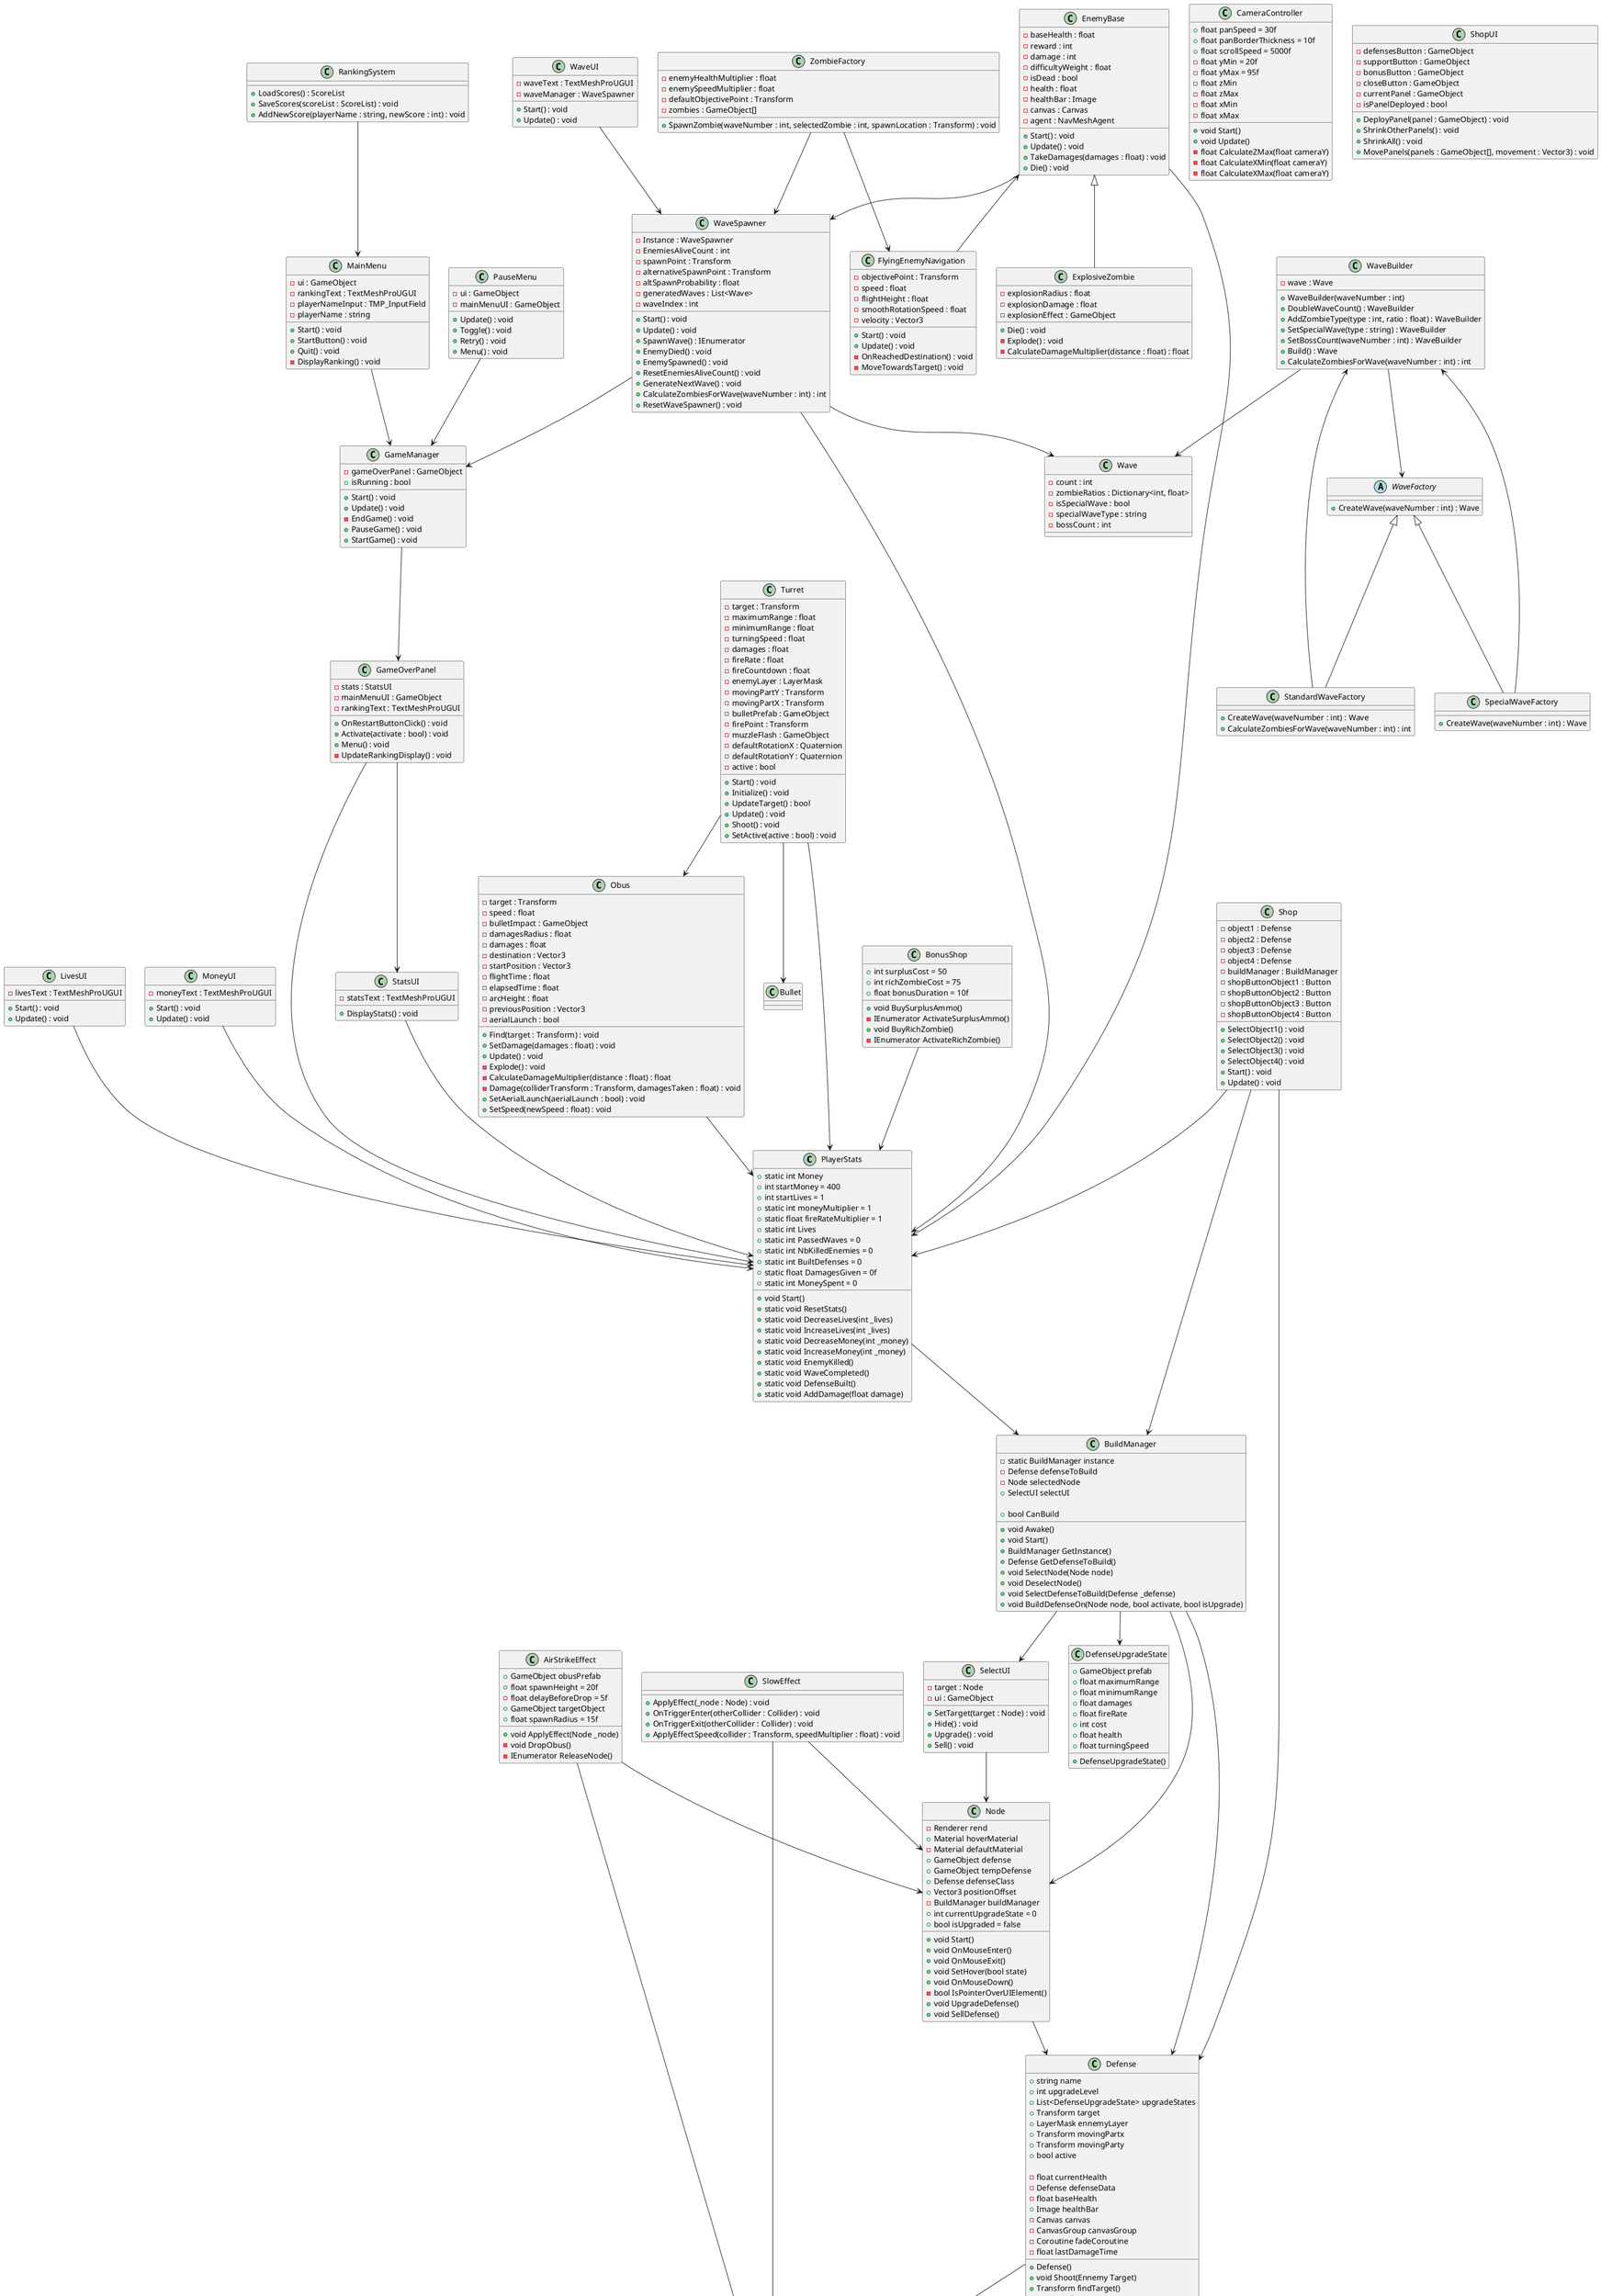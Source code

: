 ﻿@startuml

class PlayerStats {
    + static int Money
    + int startMoney = 400
    + int startLives = 1
    + static int moneyMultiplier = 1
    + static float fireRateMultiplier = 1
    + static int Lives
    + static int PassedWaves = 0
    + static int NbKilledEnemies = 0
    + static int BuiltDefenses = 0
    + static float DamagesGiven = 0f
    + static int MoneySpent = 0

    + void Start()
    + static void ResetStats()
    + static void DecreaseLives(int _lives)
    + static void IncreaseLives(int _lives)
    + static void DecreaseMoney(int _money)
    + static void IncreaseMoney(int _money)
    + static void EnemyKilled()
    + static void WaveCompleted()
    + static void DefenseBuilt()
    + static void AddDamage(float damage)
}

abstract class Effect {
    - bool isActive = false
    - Node node

    + void ApplyEffect(Node _node)
    + void RemoveEffect()
}

class AirStrikeEffect {
    + GameObject obusPrefab
    + float spawnHeight = 20f
    - float delayBeforeDrop = 5f
    + GameObject targetObject
    + float spawnRadius = 15f

    + void ApplyEffect(Node _node)
    - void DropObus()
    - IEnumerator ReleaseNode()
}

AirStrikeEffect --|> Effect


class BonusShop {
    + int surplusCost = 50
    + int richZombieCost = 75
    + float bonusDuration = 10f

    + void BuySurplusAmmo()
    - IEnumerator ActivateSurplusAmmo()
    + void BuyRichZombie()
    - IEnumerator ActivateRichZombie()
}


class BuildManager {
    - static BuildManager instance
    - Defense defenseToBuild
    - Node selectedNode
    + SelectUI selectUI

    + void Awake()
    + void Start()
    + BuildManager GetInstance()
    + Defense GetDefenseToBuild()
    + bool CanBuild
    + void SelectNode(Node node)
    + void DeselectNode()
    + void SelectDefenseToBuild(Defense _defense)
    + void BuildDefenseOn(Node node, bool activate, bool isUpgrade)
}


class CameraController {
    + float panSpeed = 30f
    + float panBorderThickness = 10f
    + float scrollSpeed = 5000f
    - float yMin = 20f
    - float yMax = 95f
    - float zMin
    - float zMax
    - float xMin
    - float xMax

    + void Start()
    + void Update()
    - float CalculateZMax(float cameraY)
    - float CalculateXMin(float cameraY)
    - float CalculateXMax(float cameraY)
}


class Defense {
    + string name
    + int upgradeLevel
    + List<DefenseUpgradeState> upgradeStates
    + Transform target
    + LayerMask ennemyLayer
    + Transform movingPartx
    + Transform movingParty
    + bool active

    + Defense()
    + void Shoot(Ennemy Target)
    + Transform findTarget()
    + int GetSellAmount()
}


class Defense {
    - float currentHealth
    - Defense defenseData
    - float baseHealth
    + Image healthBar
    - Canvas canvas
    - CanvasGroup canvasGroup
    - Coroutine fadeCoroutine
    - float lastDamageTime

    + void Initialize(Defense data)
    + void TakeDamage(float amount)
    - void DestroyDefense()
    - IEnumerator StartFadeDelay()
    - IEnumerator FadeOutHealthBar()
}


class DefenseUpgradeState {
    + GameObject prefab
    + float maximumRange
    + float minimumRange
    + float damages
    + float fireRate
    + int cost
    + float health
    + float turningSpeed

    + DefenseUpgradeState()
}


class Node {
    - Renderer rend
    + Material hoverMaterial
    - Material defaultMaterial
    + GameObject defense
    + GameObject tempDefense
    + Defense defenseClass
    + Vector3 positionOffset
    - BuildManager buildManager
    + int currentUpgradeState = 0
    + bool isUpgraded = false

    + void Start()
    + void OnMouseEnter()
    + void OnMouseExit()
    + void SetHover(bool state)
    + void OnMouseDown()
    - bool IsPointerOverUIElement()
    + void UpgradeDefense()
    + void SellDefense()
}

class EnemyBase {
    - baseHealth : float
    - reward : int
    - damage : int
    - difficultyWeight : float
    - isDead : bool
    - health : float
    - healthBar : Image
    - canvas : Canvas
    - agent : NavMeshAgent
    + Start() : void
    + Update() : void
    + TakeDamages(damages : float) : void
    + Die() : void
}

class ExplosiveZombie {
    - explosionRadius : float
    - explosionDamage : float
    - explosionEffect : GameObject
    + Die() : void
    - Explode() : void
    - CalculateDamageMultiplier(distance : float) : float
}

class FlyingEnemyNavigation {
    - objectivePoint : Transform
    - speed : float
    - flightHeight : float
    - smoothRotationSpeed : float
    - velocity : Vector3
    + Start() : void
    + Update() : void
    - OnReachedDestination() : void
    - MoveTowardsTarget() : void
}

class GameManager {
    - gameOverPanel : GameObject
    + isRunning : bool
    + Start() : void
    + Update() : void
    - EndGame() : void
    + PauseGame() : void
    + StartGame() : void
}

class GameOverPanel {
    - stats : StatsUI
    - mainMenuUI : GameObject
    - rankingText : TextMeshProUGUI
    + OnRestartButtonClick() : void
    + Activate(activate : bool) : void
    + Menu() : void
    - UpdateRankingDisplay() : void
}

class LivesUI {
    - livesText : TextMeshProUGUI
    + Start() : void
    + Update() : void
}

class MainMenu {
    - ui : GameObject
    - rankingText : TextMeshProUGUI
    - playerNameInput : TMP_InputField
    - playerName : string
    + Start() : void
    + StartButton() : void
    + Quit() : void
    - DisplayRanking() : void
}

class MoneyUI {
    - moneyText : TextMeshProUGUI
    + Start() : void
    + Update() : void
}

class Obus {
    - target : Transform
    - speed : float
    - bulletImpact : GameObject
    - damagesRadius : float
    - damages : float
    - destination : Vector3
    - startPosition : Vector3
    - flightTime : float
    - elapsedTime : float
    - arcHeight : float
    - previousPosition : Vector3
    - aerialLaunch : bool
    + Find(target : Transform) : void
    + SetDamage(damages : float) : void
    + Update() : void
    - Explode() : void
    - CalculateDamageMultiplier(distance : float) : float
    - Damage(colliderTransform : Transform, damagesTaken : float) : void
    + SetAerialLaunch(aerialLaunch : bool) : void
    + SetSpeed(newSpeed : float) : void
}

class PauseMenu {
    - ui : GameObject
    - mainMenuUI : GameObject
    + Update() : void
    + Toggle() : void
    + Retry() : void
    + Menu() : void
}

class RankingSystem {
    + LoadScores() : ScoreList
    + SaveScores(scoreList : ScoreList) : void
    + AddNewScore(playerName : string, newScore : int) : void
}

class SelectUI {
    - target : Node
    - ui : GameObject
    + SetTarget(target : Node) : void
    + Hide() : void
    + Upgrade() : void
    + Sell() : void
}

class Shop {
    - object1 : Defense
    - object2 : Defense
    - object3 : Defense
    - object4 : Defense
    - buildManager : BuildManager
    - shopButtonObject1 : Button
    - shopButtonObject2 : Button
    - shopButtonObject3 : Button
    - shopButtonObject4 : Button
    + SelectObject1() : void
    + SelectObject2() : void
    + SelectObject3() : void
    + SelectObject4() : void
    + Start() : void
    + Update() : void
}

class ShopUI {
    - defensesButton : GameObject
    - supportButton : GameObject
    - bonusButton : GameObject
    - closeButton : GameObject
    - currentPanel : GameObject
    - isPanelDeployed : bool
    + DeployPanel(panel : GameObject) : void
    + ShrinkOtherPanels() : void
    + ShrinkAll() : void
    + MovePanels(panels : GameObject[], movement : Vector3) : void
}

class SlowEffect {
    + ApplyEffect(_node : Node) : void
    + OnTriggerEnter(otherCollider : Collider) : void
    + OnTriggerExit(otherCollider : Collider) : void
    + ApplyEffectSpeed(collider : Transform, speedMultiplier : float) : void
}

class SpecialWaveFactory {
    + CreateWave(waveNumber : int) : Wave
}

class StandardWaveFactory {
    + CreateWave(waveNumber : int) : Wave
    + CalculateZombiesForWave(waveNumber : int) : int
}

class StatsUI {
    - statsText : TextMeshProUGUI
    + DisplayStats() : void
}

class Turret {
    - target : Transform
    - maximumRange : float
    - minimumRange : float
    - turningSpeed : float
    - damages : float
    - fireRate : float
    - fireCountdown : float
    - enemyLayer : LayerMask
    - movingPartY : Transform
    - movingPartX : Transform
    - bulletPrefab : GameObject
    - firePoint : Transform
    - muzzleFlash : GameObject
    - defaultRotationX : Quaternion
    - defaultRotationY : Quaternion
    - active : bool
    + Start() : void
    + Initialize() : void
    + UpdateTarget() : bool
    + Update() : void
    + Shoot() : void
    + SetActive(active : bool) : void
}

class Wave {
    - count : int
    - zombieRatios : Dictionary<int, float>
    - isSpecialWave : bool
    - specialWaveType : string
    - bossCount : int
}

class WaveBuilder {
    - wave : Wave
    + WaveBuilder(waveNumber : int)
    + DoubleWaveCount() : WaveBuilder
    + AddZombieType(type : int, ratio : float) : WaveBuilder
    + SetSpecialWave(type : string) : WaveBuilder
    + SetBossCount(waveNumber : int) : WaveBuilder
    + Build() : Wave
    + CalculateZombiesForWave(waveNumber : int) : int
}

abstract class WaveFactory {
    + CreateWave(waveNumber : int) : Wave
}

class WaveSpawner {
    - Instance : WaveSpawner
    - EnemiesAliveCount : int
    - spawnPoint : Transform
    - alternativeSpawnPoint : Transform
    - altSpawnProbability : float
    - generatedWaves : List<Wave>
    - waveIndex : int
    + Start() : void
    + Update() : void
    + SpawnWave() : IEnumerator
    + EnemyDied() : void
    + EnemySpawned() : void
    + ResetEnemiesAliveCount() : void
    + GenerateNextWave() : void
    + CalculateZombiesForWave(waveNumber : int) : int
    + ResetWaveSpawner() : void
}

class WaveUI {
    - waveText : TextMeshProUGUI
    - waveManager : WaveSpawner
    + Start() : void
    + Update() : void
}

class ZombieFactory {
    - enemyHealthMultiplier : float
    - enemySpeedMultiplier : float
    - defaultObjectivePoint : Transform
    - zombies : GameObject[]
    + SpawnZombie(waveNumber : int, selectedZombie : int, spawnLocation : Transform) : void
}

EnemyBase <|-- ExplosiveZombie
EnemyBase <-- FlyingEnemyNavigation
Defense --> Effect
Node --> Defense
EnemyBase --> PlayerStats
EnemyBase --> WaveSpawner

PlayerStats --> BuildManager
BuildManager --> Defense
BuildManager --> Node
BuildManager --> SelectUI
BuildManager --> DefenseUpgradeState
AirStrikeEffect --> Node
BonusShop --> PlayerStats
GameManager --> GameOverPanel
GameOverPanel --> StatsUI
GameOverPanel --> PlayerStats
MainMenu --> GameManager
MoneyUI --> PlayerStats
LivesUI --> PlayerStats
Obus --> PlayerStats
PauseMenu --> GameManager
RankingSystem --> MainMenu
SelectUI --> Node
Shop --> PlayerStats
Shop --> BuildManager
Shop --> Defense
SlowEffect --> Effect
SlowEffect --> Node
SpecialWaveFactory --> WaveBuilder
StandardWaveFactory --> WaveBuilder
StatsUI --> PlayerStats
Turret --> PlayerStats
Turret --> Bullet
Turret --> Obus
WaveBuilder --> Wave
WaveBuilder --> WaveFactory
WaveFactory <|-- SpecialWaveFactory
WaveFactory <|-- StandardWaveFactory
WaveSpawner --> Wave
WaveSpawner --> GameManager
WaveSpawner --> PlayerStats
WaveUI --> WaveSpawner
ZombieFactory --> WaveSpawner
ZombieFactory --> FlyingEnemyNavigation

@enduml
